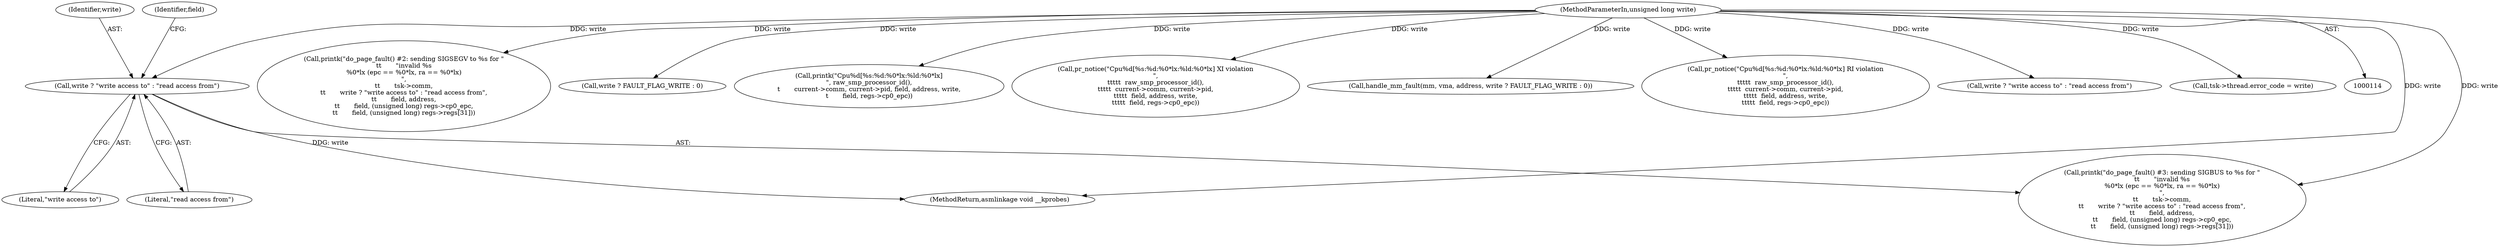digraph "0_linux_a8b0ca17b80e92faab46ee7179ba9e99ccb61233_14@API" {
"1000513" [label="(Call,write ? \"write access to\" : \"read access from\")"];
"1000116" [label="(MethodParameterIn,unsigned long write)"];
"1000514" [label="(Identifier,write)"];
"1000508" [label="(Call,printk(\"do_page_fault() #3: sending SIGBUS to %s for \"\n\t\t       \"invalid %s\n%0*lx (epc == %0*lx, ra == %0*lx)\n\",\n\t\t       tsk->comm,\n\t\t       write ? \"write access to\" : \"read access from\",\n\t\t       field, address,\n\t\t       field, (unsigned long) regs->cp0_epc,\n\t\t       field, (unsigned long) regs->regs[31]))"];
"1000422" [label="(Call,printk(\"do_page_fault() #2: sending SIGSEGV to %s for \"\n\t\t       \"invalid %s\n%0*lx (epc == %0*lx, ra == %0*lx)\n\",\n\t\t       tsk->comm,\n\t\t       write ? \"write access to\" : \"read access from\",\n\t\t       field, address,\n\t\t       field, (unsigned long) regs->cp0_epc,\n\t\t       field, (unsigned long) regs->regs[31]))"];
"1000339" [label="(Call,write ? FAULT_FLAG_WRITE : 0)"];
"1000656" [label="(MethodReturn,asmlinkage void __kprobes)"];
"1000142" [label="(Call,printk(\"Cpu%d[%s:%d:%0*lx:%ld:%0*lx]\n\", raw_smp_processor_id(),\n\t       current->comm, current->pid, field, address, write,\n\t       field, regs->cp0_epc))"];
"1000277" [label="(Call,pr_notice(\"Cpu%d[%s:%d:%0*lx:%ld:%0*lx] XI violation\n\",\n\t\t\t\t\t  raw_smp_processor_id(),\n\t\t\t\t\t  current->comm, current->pid,\n\t\t\t\t\t  field, address, write,\n\t\t\t\t\t  field, regs->cp0_epc))"];
"1000335" [label="(Call,handle_mm_fault(mm, vma, address, write ? FAULT_FLAG_WRITE : 0))"];
"1000302" [label="(Call,pr_notice(\"Cpu%d[%s:%d:%0*lx:%ld:%0*lx] RI violation\n\",\n\t\t\t\t\t  raw_smp_processor_id(),\n\t\t\t\t\t  current->comm, current->pid,\n\t\t\t\t\t  field, address, write,\n\t\t\t\t\t  field, regs->cp0_epc))"];
"1000516" [label="(Literal,\"read access from\")"];
"1000427" [label="(Call,write ? \"write access to\" : \"read access from\")"];
"1000515" [label="(Literal,\"write access to\")"];
"1000517" [label="(Identifier,field)"];
"1000116" [label="(MethodParameterIn,unsigned long write)"];
"1000415" [label="(Call,tsk->thread.error_code = write)"];
"1000513" [label="(Call,write ? \"write access to\" : \"read access from\")"];
"1000513" -> "1000508"  [label="AST: "];
"1000513" -> "1000515"  [label="CFG: "];
"1000513" -> "1000516"  [label="CFG: "];
"1000514" -> "1000513"  [label="AST: "];
"1000515" -> "1000513"  [label="AST: "];
"1000516" -> "1000513"  [label="AST: "];
"1000517" -> "1000513"  [label="CFG: "];
"1000513" -> "1000656"  [label="DDG: write"];
"1000116" -> "1000513"  [label="DDG: write"];
"1000116" -> "1000114"  [label="AST: "];
"1000116" -> "1000656"  [label="DDG: write"];
"1000116" -> "1000142"  [label="DDG: write"];
"1000116" -> "1000277"  [label="DDG: write"];
"1000116" -> "1000302"  [label="DDG: write"];
"1000116" -> "1000335"  [label="DDG: write"];
"1000116" -> "1000339"  [label="DDG: write"];
"1000116" -> "1000415"  [label="DDG: write"];
"1000116" -> "1000422"  [label="DDG: write"];
"1000116" -> "1000427"  [label="DDG: write"];
"1000116" -> "1000508"  [label="DDG: write"];
}
